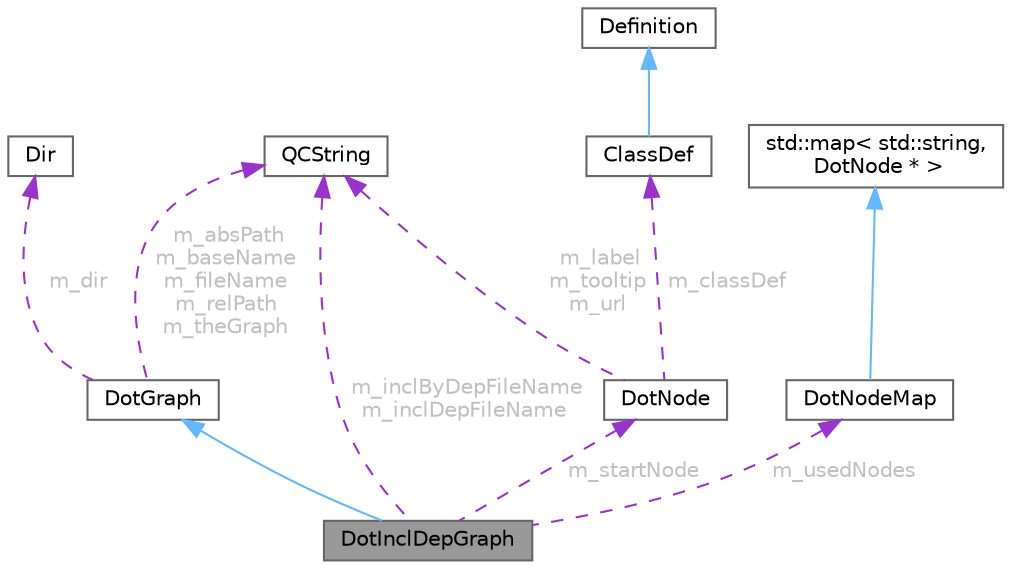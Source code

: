 digraph "DotInclDepGraph"
{
 // INTERACTIVE_SVG=YES
 // LATEX_PDF_SIZE
  bgcolor="transparent";
  edge [fontname=Helvetica,fontsize=10,labelfontname=Helvetica,labelfontsize=10];
  node [fontname=Helvetica,fontsize=10,shape=box,height=0.2,width=0.4];
  Node1 [label="DotInclDepGraph",height=0.2,width=0.4,color="gray40", fillcolor="grey60", style="filled", fontcolor="black",tooltip="Representation of an include dependency graph."];
  Node2 -> Node1 [dir="back",color="steelblue1",style="solid",tooltip=" "];
  Node2 [label="DotGraph",height=0.2,width=0.4,color="gray40", fillcolor="white", style="filled",URL="$d0/d32/class_dot_graph.html",tooltip="A dot graph."];
  Node3 -> Node2 [dir="back",color="darkorchid3",style="dashed",tooltip=" ",label=" m_dir",fontcolor="grey" ];
  Node3 [label="Dir",height=0.2,width=0.4,color="gray40", fillcolor="white", style="filled",URL="$d2/dc2/class_dir.html",tooltip="Class representing a directory in the file system."];
  Node4 -> Node2 [dir="back",color="darkorchid3",style="dashed",tooltip=" ",label=" m_absPath\nm_baseName\nm_fileName\nm_relPath\nm_theGraph",fontcolor="grey" ];
  Node4 [label="QCString",height=0.2,width=0.4,color="gray40", fillcolor="white", style="filled",URL="$d9/d45/class_q_c_string.html",tooltip="This is an alternative implementation of QCString."];
  Node5 -> Node1 [dir="back",color="darkorchid3",style="dashed",tooltip=" ",label=" m_startNode",fontcolor="grey" ];
  Node5 [label="DotNode",height=0.2,width=0.4,color="gray40", fillcolor="white", style="filled",URL="$dd/d7e/class_dot_node.html",tooltip="A node in a dot graph."];
  Node4 -> Node5 [dir="back",color="darkorchid3",style="dashed",tooltip=" ",label=" m_label\nm_tooltip\nm_url",fontcolor="grey" ];
  Node6 -> Node5 [dir="back",color="darkorchid3",style="dashed",tooltip=" ",label=" m_classDef",fontcolor="grey" ];
  Node6 [label="ClassDef",height=0.2,width=0.4,color="gray40", fillcolor="white", style="filled",URL="$d1/dcf/class_class_def.html",tooltip="A abstract class representing of a compound symbol."];
  Node7 -> Node6 [dir="back",color="steelblue1",style="solid",tooltip=" "];
  Node7 [label="Definition",height=0.2,width=0.4,color="gray40", fillcolor="white", style="filled",URL="$d5/dcc/class_definition.html",tooltip="The common base class of all entity definitions found in the sources."];
  Node8 -> Node1 [dir="back",color="darkorchid3",style="dashed",tooltip=" ",label=" m_usedNodes",fontcolor="grey" ];
  Node8 [label="DotNodeMap",height=0.2,width=0.4,color="gray40", fillcolor="white", style="filled",URL="$d6/dbb/class_dot_node_map.html",tooltip=" "];
  Node9 -> Node8 [dir="back",color="steelblue1",style="solid",tooltip=" "];
  Node9 [label="std::map\< std::string,\l DotNode * \>",height=0.2,width=0.4,color="gray40", fillcolor="white", style="filled",tooltip=" "];
  Node4 -> Node1 [dir="back",color="darkorchid3",style="dashed",tooltip=" ",label=" m_inclByDepFileName\nm_inclDepFileName",fontcolor="grey" ];
}
